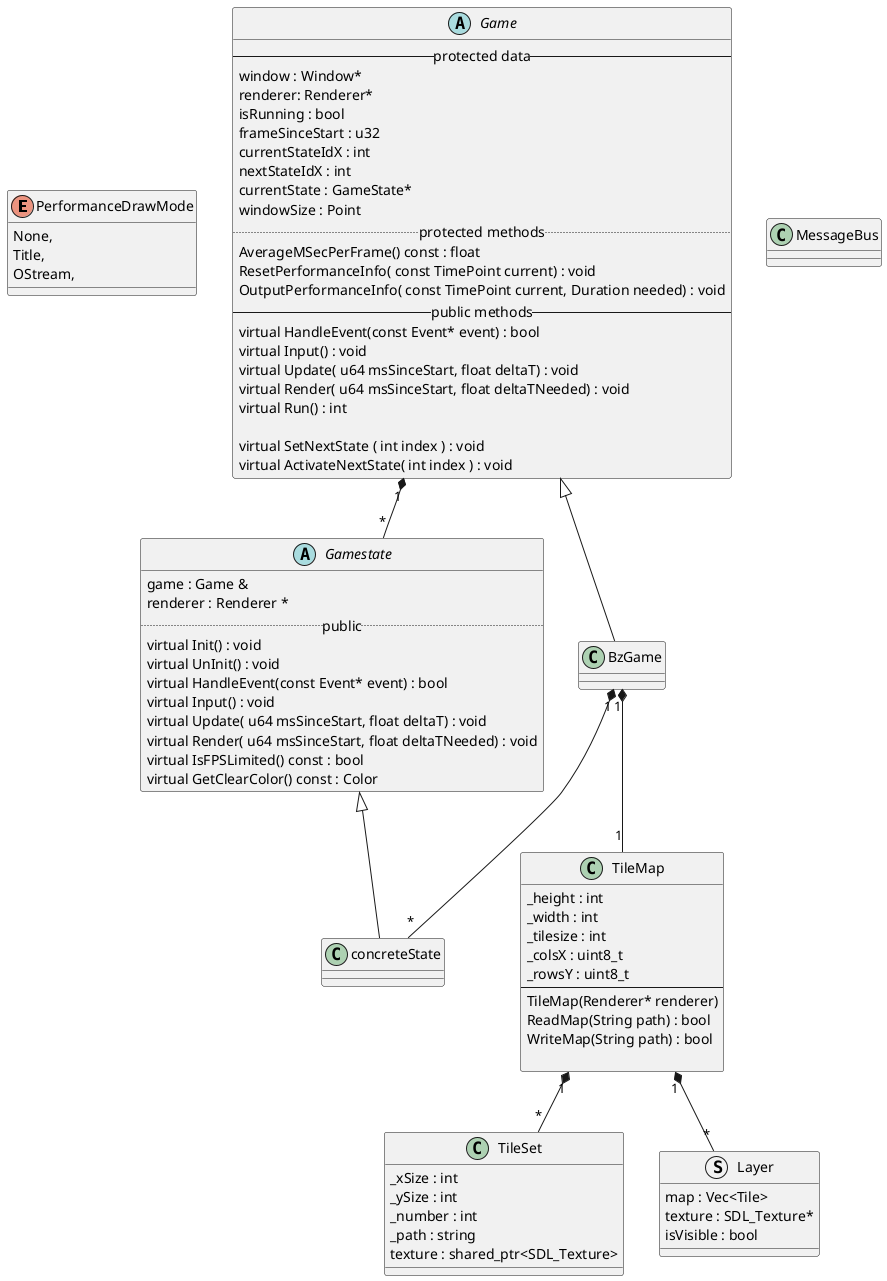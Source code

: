 @startuml
'https://plantuml.com/class-diagram'


enum PerformanceDrawMode{
None,
Title,
OStream,
}

abstract class Game{
--protected data--
window : Window*
renderer: Renderer*
isRunning : bool
frameSinceStart : u32
currentStateIdX : int
nextStateIdX : int
currentState : GameState*
windowSize : Point
..protected methods..
AverageMSecPerFrame() const : float
ResetPerformanceInfo( const TimePoint current) : void
OutputPerformanceInfo( const TimePoint current, Duration needed) : void
--public methods--
virtual HandleEvent(const Event* event) : bool
virtual Input() : void
virtual Update( u64 msSinceStart, float deltaT) : void
virtual Render( u64 msSinceStart, float deltaTNeeded) : void
virtual Run() : int

virtual SetNextState ( int index ) : void
virtual ActivateNextState( int index ) : void
}

abstract class Gamestate{
game : Game &
renderer : Renderer *
..public..
virtual Init() : void
virtual UnInit() : void
virtual HandleEvent(const Event* event) : bool
virtual Input() : void
virtual Update( u64 msSinceStart, float deltaT) : void
virtual Render( u64 msSinceStart, float deltaTNeeded) : void
virtual IsFPSLimited() const : bool
virtual GetClearColor() const : Color
}
class BzGame
class concreteState



class TileSet{
_xSize : int
_ySize : int
_number : int
_path : string
texture : shared_ptr<SDL_Texture>
}
struct Layer{
map : Vec<Tile>
texture : SDL_Texture*
isVisible : bool
}

class TileMap{
_height : int
_width : int
_tilesize : int
_colsX : uint8_t
_rowsY : uint8_t
--
TileMap(Renderer* renderer)
ReadMap(String path) : bool
WriteMap(String path) : bool

}

class MessageBus{

}

class concreteState extends Gamestate
class BzGame extends Game

BzGame "1" *-- "*" concreteState
TileMap "1" *-- "*"Layer
TileMap "1" *-- "*"TileSet

BzGame "1" *-- "1" TileMap
Game "1" *-- "*" Gamestate




@enduml